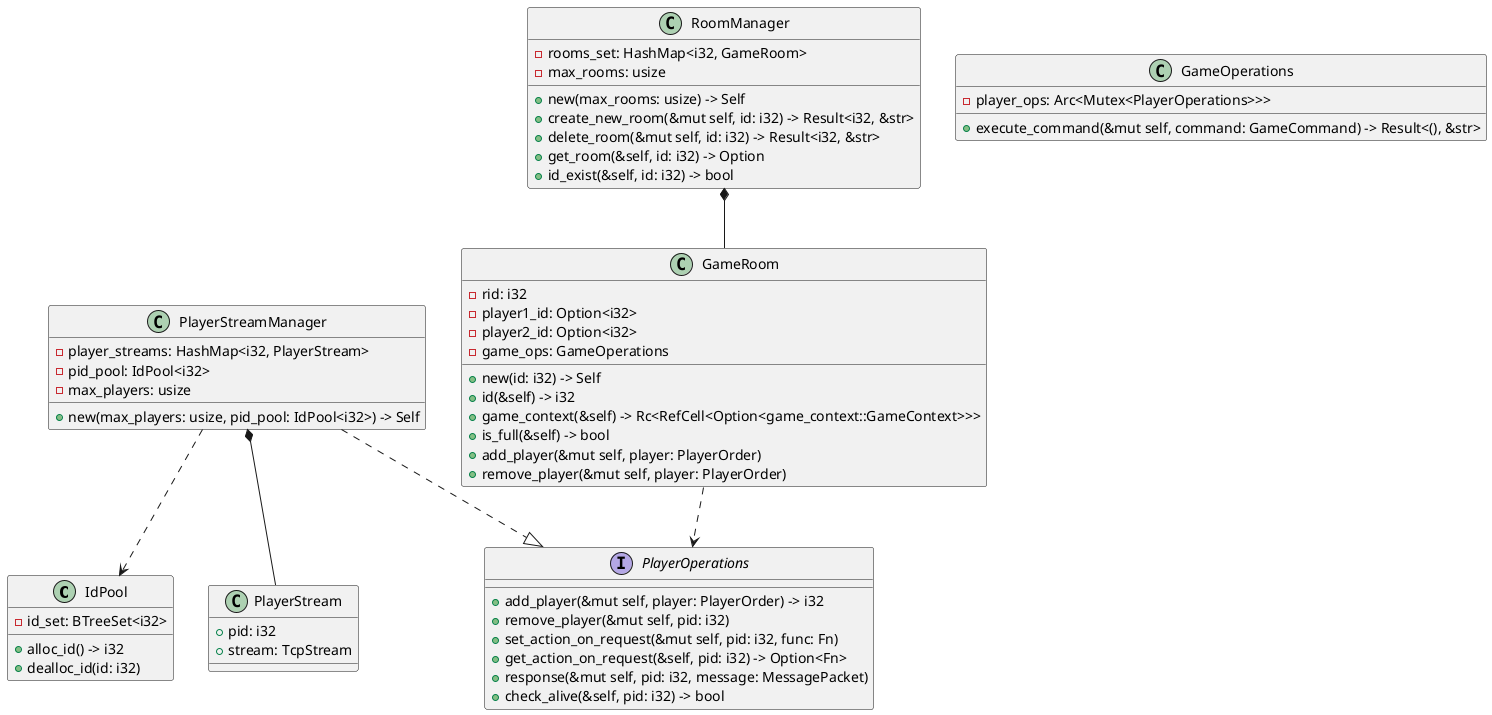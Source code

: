 @startuml

class IdPool {
    - id_set: BTreeSet<i32>

    + alloc_id() -> i32
    + dealloc_id(id: i32)
}

class PlayerStream {
    + pid: i32
    + stream: TcpStream
}

class PlayerStreamManager {
    - player_streams: HashMap<i32, PlayerStream>
    - pid_pool: IdPool<i32>
    - max_players: usize

    + new(max_players: usize, pid_pool: IdPool<i32>) -> Self
}

interface PlayerOperations {
    + add_player(&mut self, player: PlayerOrder) -> i32
    + remove_player(&mut self, pid: i32)
    + set_action_on_request(&mut self, pid: i32, func: Fn)
    + get_action_on_request(&self, pid: i32) -> Option<Fn>
    + response(&mut self, pid: i32, message: MessagePacket)
    + check_alive(&self, pid: i32) -> bool
}

PlayerStreamManager ..> IdPool
PlayerStreamManager *-- PlayerStream
PlayerStreamManager ..|> PlayerOperations

class GameOperations {
    - player_ops: Arc<Mutex<PlayerOperations>>>

    + execute_command(&mut self, command: GameCommand) -> Result<(), &str>
}

class GameRoom {
    - rid: i32
    - player1_id: Option<i32>
    - player2_id: Option<i32>
    - game_ops: GameOperations

    + new(id: i32) -> Self
    + id(&self) -> i32
    + game_context(&self) -> Rc<RefCell<Option<game_context::GameContext>>>
    + is_full(&self) -> bool
    + add_player(&mut self, player: PlayerOrder)
    + remove_player(&mut self, player: PlayerOrder)
}

class RoomManager {
    - rooms_set: HashMap<i32, GameRoom>
    - max_rooms: usize

    + new(max_rooms: usize) -> Self
    + create_new_room(&mut self, id: i32) -> Result<i32, &str>
    + delete_room(&mut self, id: i32) -> Result<i32, &str>
    + get_room(&self, id: i32) -> Option<&GameRoom>
    + id_exist(&self, id: i32) -> bool
}

RoomManager *-- GameRoom
GameRoom ..> PlayerOperations

@enduml